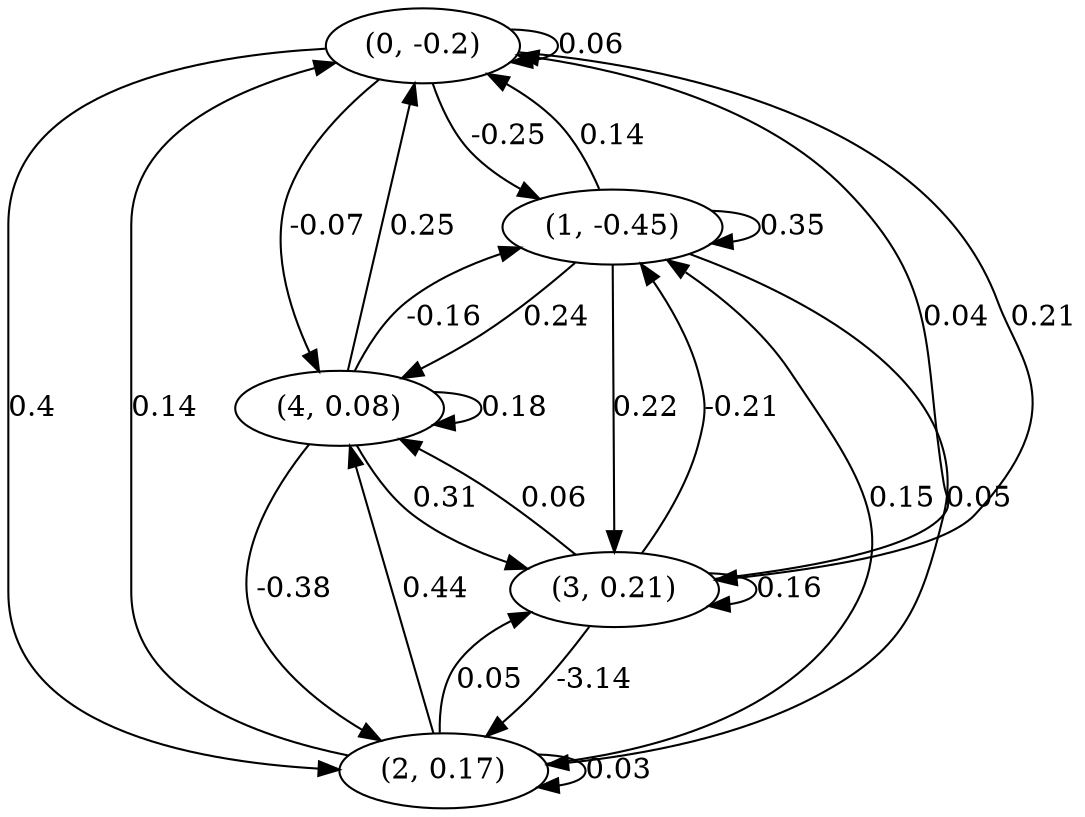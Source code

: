 digraph {
    0 [ label = "(0, -0.2)" ]
    1 [ label = "(1, -0.45)" ]
    2 [ label = "(2, 0.17)" ]
    3 [ label = "(3, 0.21)" ]
    4 [ label = "(4, 0.08)" ]
    0 -> 0 [ label = "0.06" ]
    1 -> 1 [ label = "0.35" ]
    2 -> 2 [ label = "0.03" ]
    3 -> 3 [ label = "0.16" ]
    4 -> 4 [ label = "0.18" ]
    1 -> 0 [ label = "0.14" ]
    2 -> 0 [ label = "0.14" ]
    3 -> 0 [ label = "0.04" ]
    4 -> 0 [ label = "0.25" ]
    0 -> 1 [ label = "-0.25" ]
    2 -> 1 [ label = "0.15" ]
    3 -> 1 [ label = "-0.21" ]
    4 -> 1 [ label = "-0.16" ]
    0 -> 2 [ label = "0.4" ]
    1 -> 2 [ label = "0.05" ]
    3 -> 2 [ label = "-3.14" ]
    4 -> 2 [ label = "-0.38" ]
    0 -> 3 [ label = "0.21" ]
    1 -> 3 [ label = "0.22" ]
    2 -> 3 [ label = "0.05" ]
    4 -> 3 [ label = "0.31" ]
    0 -> 4 [ label = "-0.07" ]
    1 -> 4 [ label = "0.24" ]
    2 -> 4 [ label = "0.44" ]
    3 -> 4 [ label = "0.06" ]
}

